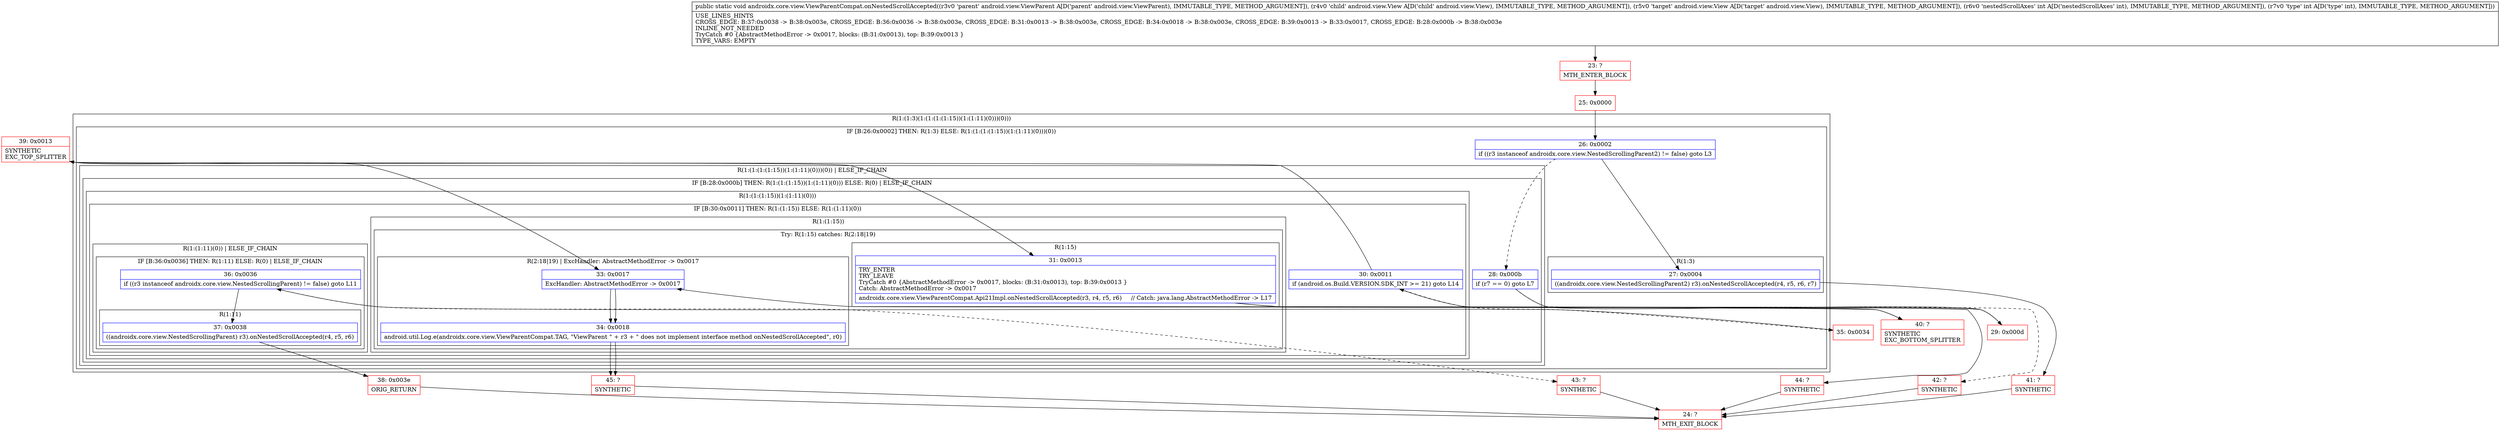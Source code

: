 digraph "CFG forandroidx.core.view.ViewParentCompat.onNestedScrollAccepted(Landroid\/view\/ViewParent;Landroid\/view\/View;Landroid\/view\/View;II)V" {
subgraph cluster_Region_1006673853 {
label = "R(1:(1:3)(1:(1:(1:(1:15))(1:(1:11)(0)))(0)))";
node [shape=record,color=blue];
subgraph cluster_IfRegion_652841636 {
label = "IF [B:26:0x0002] THEN: R(1:3) ELSE: R(1:(1:(1:(1:15))(1:(1:11)(0)))(0))";
node [shape=record,color=blue];
Node_26 [shape=record,label="{26\:\ 0x0002|if ((r3 instanceof androidx.core.view.NestedScrollingParent2) != false) goto L3\l}"];
subgraph cluster_Region_1658588174 {
label = "R(1:3)";
node [shape=record,color=blue];
Node_27 [shape=record,label="{27\:\ 0x0004|((androidx.core.view.NestedScrollingParent2) r3).onNestedScrollAccepted(r4, r5, r6, r7)\l}"];
}
subgraph cluster_Region_600304301 {
label = "R(1:(1:(1:(1:15))(1:(1:11)(0)))(0)) | ELSE_IF_CHAIN\l";
node [shape=record,color=blue];
subgraph cluster_IfRegion_453145631 {
label = "IF [B:28:0x000b] THEN: R(1:(1:(1:15))(1:(1:11)(0))) ELSE: R(0) | ELSE_IF_CHAIN\l";
node [shape=record,color=blue];
Node_28 [shape=record,label="{28\:\ 0x000b|if (r7 == 0) goto L7\l}"];
subgraph cluster_Region_1905568105 {
label = "R(1:(1:(1:15))(1:(1:11)(0)))";
node [shape=record,color=blue];
subgraph cluster_IfRegion_1940547369 {
label = "IF [B:30:0x0011] THEN: R(1:(1:15)) ELSE: R(1:(1:11)(0))";
node [shape=record,color=blue];
Node_30 [shape=record,label="{30\:\ 0x0011|if (android.os.Build.VERSION.SDK_INT \>= 21) goto L14\l}"];
subgraph cluster_Region_1873045875 {
label = "R(1:(1:15))";
node [shape=record,color=blue];
subgraph cluster_TryCatchRegion_1737378324 {
label = "Try: R(1:15) catches: R(2:18|19)";
node [shape=record,color=blue];
subgraph cluster_Region_864381037 {
label = "R(1:15)";
node [shape=record,color=blue];
Node_31 [shape=record,label="{31\:\ 0x0013|TRY_ENTER\lTRY_LEAVE\lTryCatch #0 \{AbstractMethodError \-\> 0x0017, blocks: (B:31:0x0013), top: B:39:0x0013 \}\lCatch: AbstractMethodError \-\> 0x0017\l|androidx.core.view.ViewParentCompat.Api21Impl.onNestedScrollAccepted(r3, r4, r5, r6)     \/\/ Catch: java.lang.AbstractMethodError \-\> L17\l}"];
}
subgraph cluster_Region_330748443 {
label = "R(2:18|19) | ExcHandler: AbstractMethodError \-\> 0x0017\l";
node [shape=record,color=blue];
Node_33 [shape=record,label="{33\:\ 0x0017|ExcHandler: AbstractMethodError \-\> 0x0017\l}"];
Node_34 [shape=record,label="{34\:\ 0x0018|android.util.Log.e(androidx.core.view.ViewParentCompat.TAG, \"ViewParent \" + r3 + \" does not implement interface method onNestedScrollAccepted\", r0)\l}"];
}
}
}
subgraph cluster_Region_1595268847 {
label = "R(1:(1:11)(0)) | ELSE_IF_CHAIN\l";
node [shape=record,color=blue];
subgraph cluster_IfRegion_1247736307 {
label = "IF [B:36:0x0036] THEN: R(1:11) ELSE: R(0) | ELSE_IF_CHAIN\l";
node [shape=record,color=blue];
Node_36 [shape=record,label="{36\:\ 0x0036|if ((r3 instanceof androidx.core.view.NestedScrollingParent) != false) goto L11\l}"];
subgraph cluster_Region_1384136405 {
label = "R(1:11)";
node [shape=record,color=blue];
Node_37 [shape=record,label="{37\:\ 0x0038|((androidx.core.view.NestedScrollingParent) r3).onNestedScrollAccepted(r4, r5, r6)\l}"];
}
subgraph cluster_Region_2005080212 {
label = "R(0)";
node [shape=record,color=blue];
}
}
}
}
}
subgraph cluster_Region_101732909 {
label = "R(0)";
node [shape=record,color=blue];
}
}
}
}
}
subgraph cluster_Region_330748443 {
label = "R(2:18|19) | ExcHandler: AbstractMethodError \-\> 0x0017\l";
node [shape=record,color=blue];
Node_33 [shape=record,label="{33\:\ 0x0017|ExcHandler: AbstractMethodError \-\> 0x0017\l}"];
Node_34 [shape=record,label="{34\:\ 0x0018|android.util.Log.e(androidx.core.view.ViewParentCompat.TAG, \"ViewParent \" + r3 + \" does not implement interface method onNestedScrollAccepted\", r0)\l}"];
}
Node_23 [shape=record,color=red,label="{23\:\ ?|MTH_ENTER_BLOCK\l}"];
Node_25 [shape=record,color=red,label="{25\:\ 0x0000}"];
Node_41 [shape=record,color=red,label="{41\:\ ?|SYNTHETIC\l}"];
Node_24 [shape=record,color=red,label="{24\:\ ?|MTH_EXIT_BLOCK\l}"];
Node_29 [shape=record,color=red,label="{29\:\ 0x000d}"];
Node_35 [shape=record,color=red,label="{35\:\ 0x0034}"];
Node_38 [shape=record,color=red,label="{38\:\ 0x003e|ORIG_RETURN\l}"];
Node_43 [shape=record,color=red,label="{43\:\ ?|SYNTHETIC\l}"];
Node_39 [shape=record,color=red,label="{39\:\ 0x0013|SYNTHETIC\lEXC_TOP_SPLITTER\l}"];
Node_40 [shape=record,color=red,label="{40\:\ ?|SYNTHETIC\lEXC_BOTTOM_SPLITTER\l}"];
Node_44 [shape=record,color=red,label="{44\:\ ?|SYNTHETIC\l}"];
Node_45 [shape=record,color=red,label="{45\:\ ?|SYNTHETIC\l}"];
Node_42 [shape=record,color=red,label="{42\:\ ?|SYNTHETIC\l}"];
MethodNode[shape=record,label="{public static void androidx.core.view.ViewParentCompat.onNestedScrollAccepted((r3v0 'parent' android.view.ViewParent A[D('parent' android.view.ViewParent), IMMUTABLE_TYPE, METHOD_ARGUMENT]), (r4v0 'child' android.view.View A[D('child' android.view.View), IMMUTABLE_TYPE, METHOD_ARGUMENT]), (r5v0 'target' android.view.View A[D('target' android.view.View), IMMUTABLE_TYPE, METHOD_ARGUMENT]), (r6v0 'nestedScrollAxes' int A[D('nestedScrollAxes' int), IMMUTABLE_TYPE, METHOD_ARGUMENT]), (r7v0 'type' int A[D('type' int), IMMUTABLE_TYPE, METHOD_ARGUMENT]))  | USE_LINES_HINTS\lCROSS_EDGE: B:37:0x0038 \-\> B:38:0x003e, CROSS_EDGE: B:36:0x0036 \-\> B:38:0x003e, CROSS_EDGE: B:31:0x0013 \-\> B:38:0x003e, CROSS_EDGE: B:34:0x0018 \-\> B:38:0x003e, CROSS_EDGE: B:39:0x0013 \-\> B:33:0x0017, CROSS_EDGE: B:28:0x000b \-\> B:38:0x003e\lINLINE_NOT_NEEDED\lTryCatch #0 \{AbstractMethodError \-\> 0x0017, blocks: (B:31:0x0013), top: B:39:0x0013 \}\lTYPE_VARS: EMPTY\l}"];
MethodNode -> Node_23;Node_26 -> Node_27;
Node_26 -> Node_28[style=dashed];
Node_27 -> Node_41;
Node_28 -> Node_29;
Node_28 -> Node_42[style=dashed];
Node_30 -> Node_35[style=dashed];
Node_30 -> Node_39;
Node_31 -> Node_40;
Node_31 -> Node_44;
Node_33 -> Node_34;
Node_34 -> Node_45;
Node_36 -> Node_37;
Node_36 -> Node_43[style=dashed];
Node_37 -> Node_38;
Node_33 -> Node_34;
Node_34 -> Node_45;
Node_23 -> Node_25;
Node_25 -> Node_26;
Node_41 -> Node_24;
Node_29 -> Node_30;
Node_35 -> Node_36;
Node_38 -> Node_24;
Node_43 -> Node_24;
Node_39 -> Node_31;
Node_39 -> Node_33;
Node_40 -> Node_33;
Node_44 -> Node_24;
Node_45 -> Node_24;
Node_42 -> Node_24;
}

